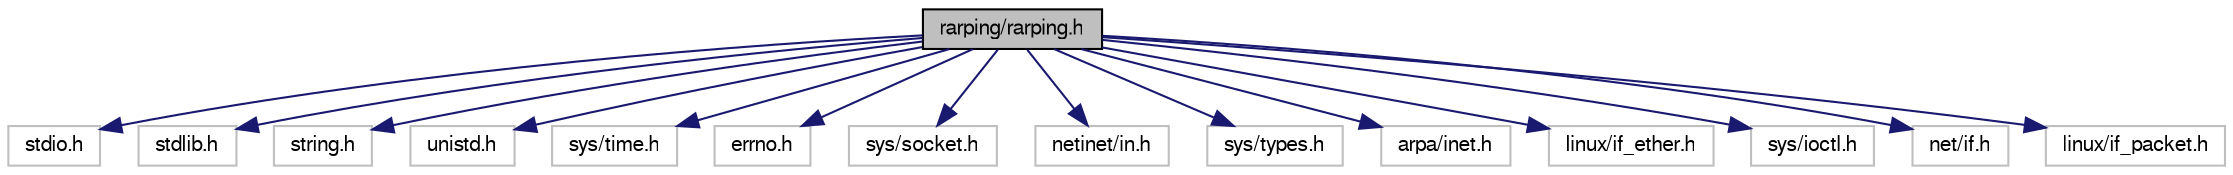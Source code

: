 digraph G
{
  bgcolor="transparent";
  edge [fontname="FreeSans",fontsize=10,labelfontname="FreeSans",labelfontsize=10];
  node [fontname="FreeSans",fontsize=10,shape=record];
  Node1 [label="rarping/rarping.h",height=0.2,width=0.4,color="black", fillcolor="grey75", style="filled" fontcolor="black"];
  Node1 -> Node2 [color="midnightblue",fontsize=10,style="solid",fontname="FreeSans"];
  Node2 [label="stdio.h",height=0.2,width=0.4,color="grey75"];
  Node1 -> Node3 [color="midnightblue",fontsize=10,style="solid",fontname="FreeSans"];
  Node3 [label="stdlib.h",height=0.2,width=0.4,color="grey75"];
  Node1 -> Node4 [color="midnightblue",fontsize=10,style="solid",fontname="FreeSans"];
  Node4 [label="string.h",height=0.2,width=0.4,color="grey75"];
  Node1 -> Node5 [color="midnightblue",fontsize=10,style="solid",fontname="FreeSans"];
  Node5 [label="unistd.h",height=0.2,width=0.4,color="grey75"];
  Node1 -> Node6 [color="midnightblue",fontsize=10,style="solid",fontname="FreeSans"];
  Node6 [label="sys/time.h",height=0.2,width=0.4,color="grey75"];
  Node1 -> Node7 [color="midnightblue",fontsize=10,style="solid",fontname="FreeSans"];
  Node7 [label="errno.h",height=0.2,width=0.4,color="grey75"];
  Node1 -> Node8 [color="midnightblue",fontsize=10,style="solid",fontname="FreeSans"];
  Node8 [label="sys/socket.h",height=0.2,width=0.4,color="grey75"];
  Node1 -> Node9 [color="midnightblue",fontsize=10,style="solid",fontname="FreeSans"];
  Node9 [label="netinet/in.h",height=0.2,width=0.4,color="grey75"];
  Node1 -> Node10 [color="midnightblue",fontsize=10,style="solid",fontname="FreeSans"];
  Node10 [label="sys/types.h",height=0.2,width=0.4,color="grey75"];
  Node1 -> Node11 [color="midnightblue",fontsize=10,style="solid",fontname="FreeSans"];
  Node11 [label="arpa/inet.h",height=0.2,width=0.4,color="grey75"];
  Node1 -> Node12 [color="midnightblue",fontsize=10,style="solid",fontname="FreeSans"];
  Node12 [label="linux/if_ether.h",height=0.2,width=0.4,color="grey75"];
  Node1 -> Node13 [color="midnightblue",fontsize=10,style="solid",fontname="FreeSans"];
  Node13 [label="sys/ioctl.h",height=0.2,width=0.4,color="grey75"];
  Node1 -> Node14 [color="midnightblue",fontsize=10,style="solid",fontname="FreeSans"];
  Node14 [label="net/if.h",height=0.2,width=0.4,color="grey75"];
  Node1 -> Node15 [color="midnightblue",fontsize=10,style="solid",fontname="FreeSans"];
  Node15 [label="linux/if_packet.h",height=0.2,width=0.4,color="grey75"];
}
